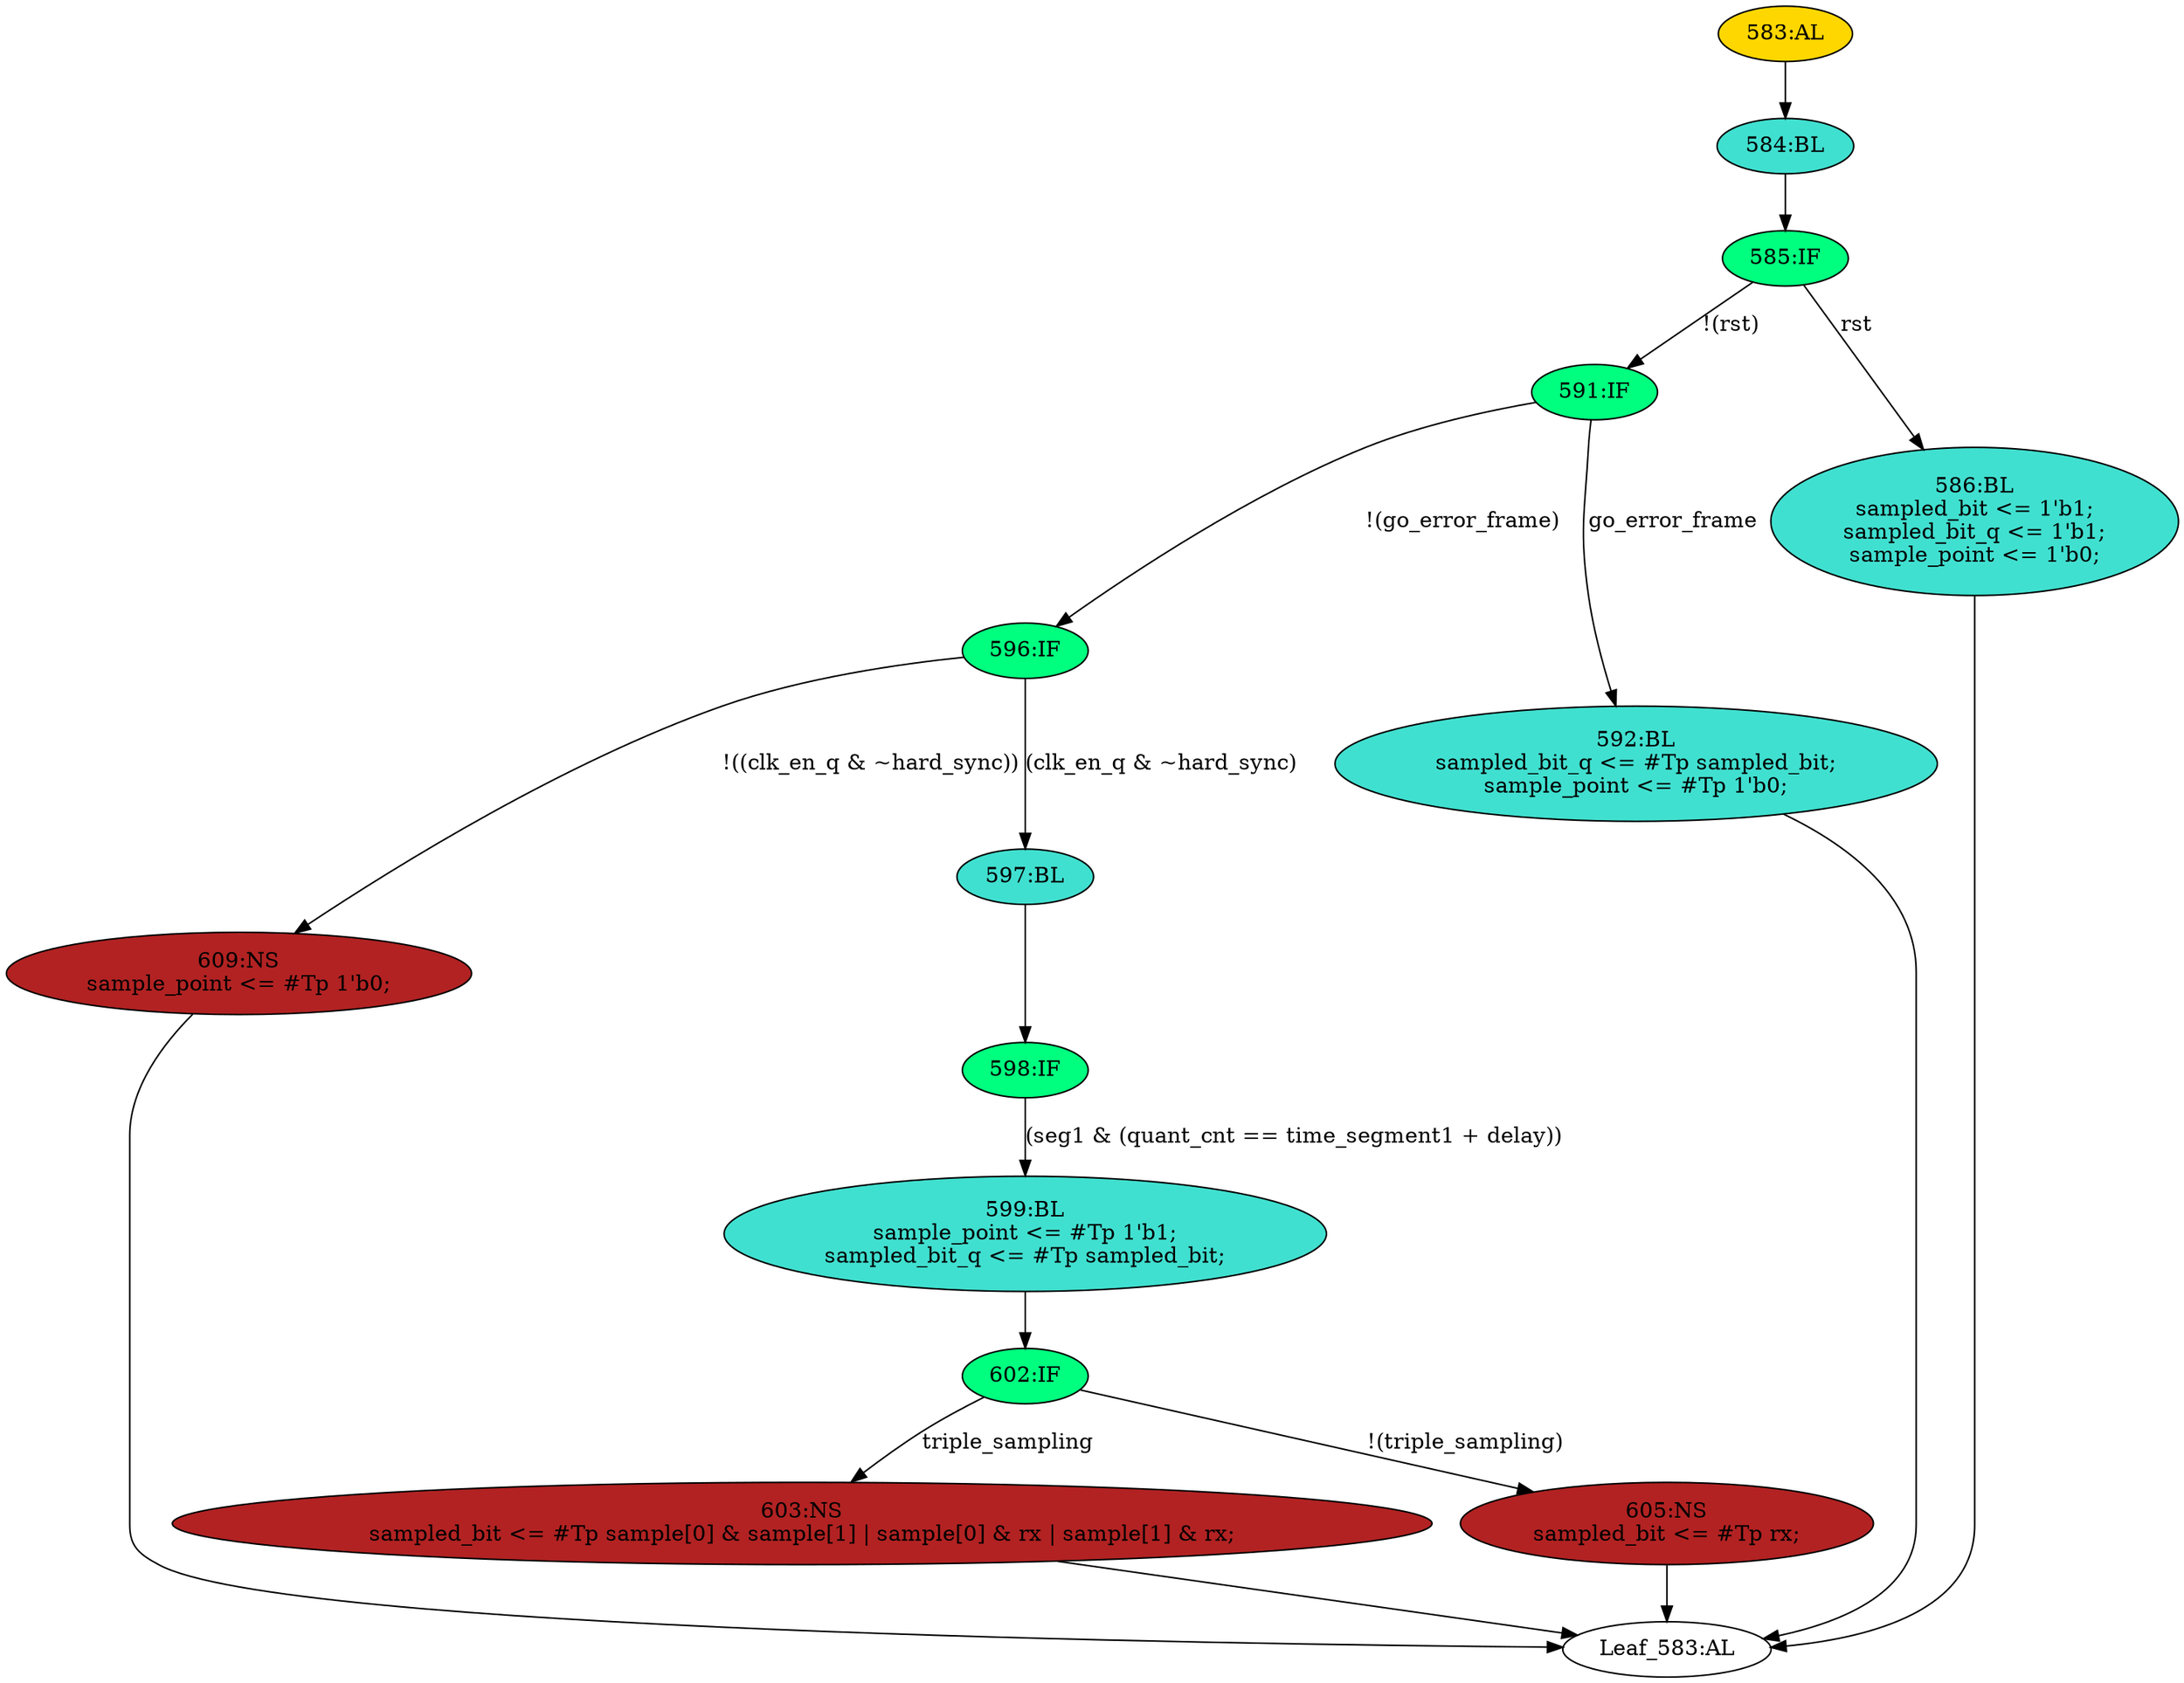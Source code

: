 strict digraph "" {
	node [label="\N"];
	"583:AL"	 [ast="<pyverilog.vparser.ast.Always object at 0x7f2998c12a90>",
		clk_sens=True,
		fillcolor=gold,
		label="583:AL",
		sens="['clk', 'rst']",
		statements="[]",
		style=filled,
		typ=Always,
		use_var="['delay', 'rx', 'quant_cnt', 'clk_en_q', 'seg1', 'go_error_frame', 'hard_sync', 'sampled_bit', 'sample', 'triple_sampling', 'rst', '\
time_segment1']"];
	"584:BL"	 [ast="<pyverilog.vparser.ast.Block object at 0x7f2998c12c10>",
		fillcolor=turquoise,
		label="584:BL",
		statements="[]",
		style=filled,
		typ=Block];
	"583:AL" -> "584:BL"	 [cond="[]",
		lineno=None];
	"602:IF"	 [ast="<pyverilog.vparser.ast.IfStatement object at 0x7f2998c1c390>",
		fillcolor=springgreen,
		label="602:IF",
		statements="[]",
		style=filled,
		typ=IfStatement];
	"603:NS"	 [ast="<pyverilog.vparser.ast.NonblockingSubstitution object at 0x7f2998c1c590>",
		fillcolor=firebrick,
		label="603:NS
sampled_bit <= #Tp sample[0] & sample[1] | sample[0] & rx | sample[1] & rx;",
		statements="[<pyverilog.vparser.ast.NonblockingSubstitution object at 0x7f2998c1c590>]",
		style=filled,
		typ=NonblockingSubstitution];
	"602:IF" -> "603:NS"	 [cond="['triple_sampling']",
		label=triple_sampling,
		lineno=602];
	"605:NS"	 [ast="<pyverilog.vparser.ast.NonblockingSubstitution object at 0x7f2998c1c3d0>",
		fillcolor=firebrick,
		label="605:NS
sampled_bit <= #Tp rx;",
		statements="[<pyverilog.vparser.ast.NonblockingSubstitution object at 0x7f2998c1c3d0>]",
		style=filled,
		typ=NonblockingSubstitution];
	"602:IF" -> "605:NS"	 [cond="['triple_sampling']",
		label="!(triple_sampling)",
		lineno=602];
	"Leaf_583:AL"	 [def_var="['sample_point', 'sampled_bit_q', 'sampled_bit']",
		label="Leaf_583:AL"];
	"603:NS" -> "Leaf_583:AL"	 [cond="[]",
		lineno=None];
	"596:IF"	 [ast="<pyverilog.vparser.ast.IfStatement object at 0x7f2998c12cd0>",
		fillcolor=springgreen,
		label="596:IF",
		statements="[]",
		style=filled,
		typ=IfStatement];
	"609:NS"	 [ast="<pyverilog.vparser.ast.NonblockingSubstitution object at 0x7f2998c12d10>",
		fillcolor=firebrick,
		label="609:NS
sample_point <= #Tp 1'b0;",
		statements="[<pyverilog.vparser.ast.NonblockingSubstitution object at 0x7f2998c12d10>]",
		style=filled,
		typ=NonblockingSubstitution];
	"596:IF" -> "609:NS"	 [cond="['clk_en_q', 'hard_sync']",
		label="!((clk_en_q & ~hard_sync))",
		lineno=596];
	"597:BL"	 [ast="<pyverilog.vparser.ast.Block object at 0x7f2998c0bc10>",
		fillcolor=turquoise,
		label="597:BL",
		statements="[]",
		style=filled,
		typ=Block];
	"596:IF" -> "597:BL"	 [cond="['clk_en_q', 'hard_sync']",
		label="(clk_en_q & ~hard_sync)",
		lineno=596];
	"592:BL"	 [ast="<pyverilog.vparser.ast.Block object at 0x7f2998c1ced0>",
		fillcolor=turquoise,
		label="592:BL
sampled_bit_q <= #Tp sampled_bit;
sample_point <= #Tp 1'b0;",
		statements="[<pyverilog.vparser.ast.NonblockingSubstitution object at 0x7f2998c1cf10>, <pyverilog.vparser.ast.NonblockingSubstitution object \
at 0x7f2998c26150>]",
		style=filled,
		typ=Block];
	"592:BL" -> "Leaf_583:AL"	 [cond="[]",
		lineno=None];
	"598:IF"	 [ast="<pyverilog.vparser.ast.IfStatement object at 0x7f2998c12ed0>",
		fillcolor=springgreen,
		label="598:IF",
		statements="[]",
		style=filled,
		typ=IfStatement];
	"599:BL"	 [ast="<pyverilog.vparser.ast.Block object at 0x7f2998c12f10>",
		fillcolor=turquoise,
		label="599:BL
sample_point <= #Tp 1'b1;
sampled_bit_q <= #Tp sampled_bit;",
		statements="[<pyverilog.vparser.ast.NonblockingSubstitution object at 0x7f2998c12f50>, <pyverilog.vparser.ast.NonblockingSubstitution object \
at 0x7f2998c1c190>]",
		style=filled,
		typ=Block];
	"598:IF" -> "599:BL"	 [cond="['seg1', 'quant_cnt', 'time_segment1', 'delay']",
		label="(seg1 & (quant_cnt == time_segment1 + delay))",
		lineno=598];
	"591:IF"	 [ast="<pyverilog.vparser.ast.IfStatement object at 0x7f2998c12c90>",
		fillcolor=springgreen,
		label="591:IF",
		statements="[]",
		style=filled,
		typ=IfStatement];
	"591:IF" -> "596:IF"	 [cond="['go_error_frame']",
		label="!(go_error_frame)",
		lineno=591];
	"591:IF" -> "592:BL"	 [cond="['go_error_frame']",
		label=go_error_frame,
		lineno=591];
	"585:IF"	 [ast="<pyverilog.vparser.ast.IfStatement object at 0x7f2998c12c50>",
		fillcolor=springgreen,
		label="585:IF",
		statements="[]",
		style=filled,
		typ=IfStatement];
	"584:BL" -> "585:IF"	 [cond="[]",
		lineno=None];
	"605:NS" -> "Leaf_583:AL"	 [cond="[]",
		lineno=None];
	"599:BL" -> "602:IF"	 [cond="[]",
		lineno=None];
	"609:NS" -> "Leaf_583:AL"	 [cond="[]",
		lineno=None];
	"585:IF" -> "591:IF"	 [cond="['rst']",
		label="!(rst)",
		lineno=585];
	"586:BL"	 [ast="<pyverilog.vparser.ast.Block object at 0x7f2998c26390>",
		fillcolor=turquoise,
		label="586:BL
sampled_bit <= 1'b1;
sampled_bit_q <= 1'b1;
sample_point <= 1'b0;",
		statements="[<pyverilog.vparser.ast.NonblockingSubstitution object at 0x7f2998c263d0>, <pyverilog.vparser.ast.NonblockingSubstitution object \
at 0x7f2998c26510>, <pyverilog.vparser.ast.NonblockingSubstitution object at 0x7f2998c26690>]",
		style=filled,
		typ=Block];
	"585:IF" -> "586:BL"	 [cond="['rst']",
		label=rst,
		lineno=585];
	"586:BL" -> "Leaf_583:AL"	 [cond="[]",
		lineno=None];
	"597:BL" -> "598:IF"	 [cond="[]",
		lineno=None];
}
